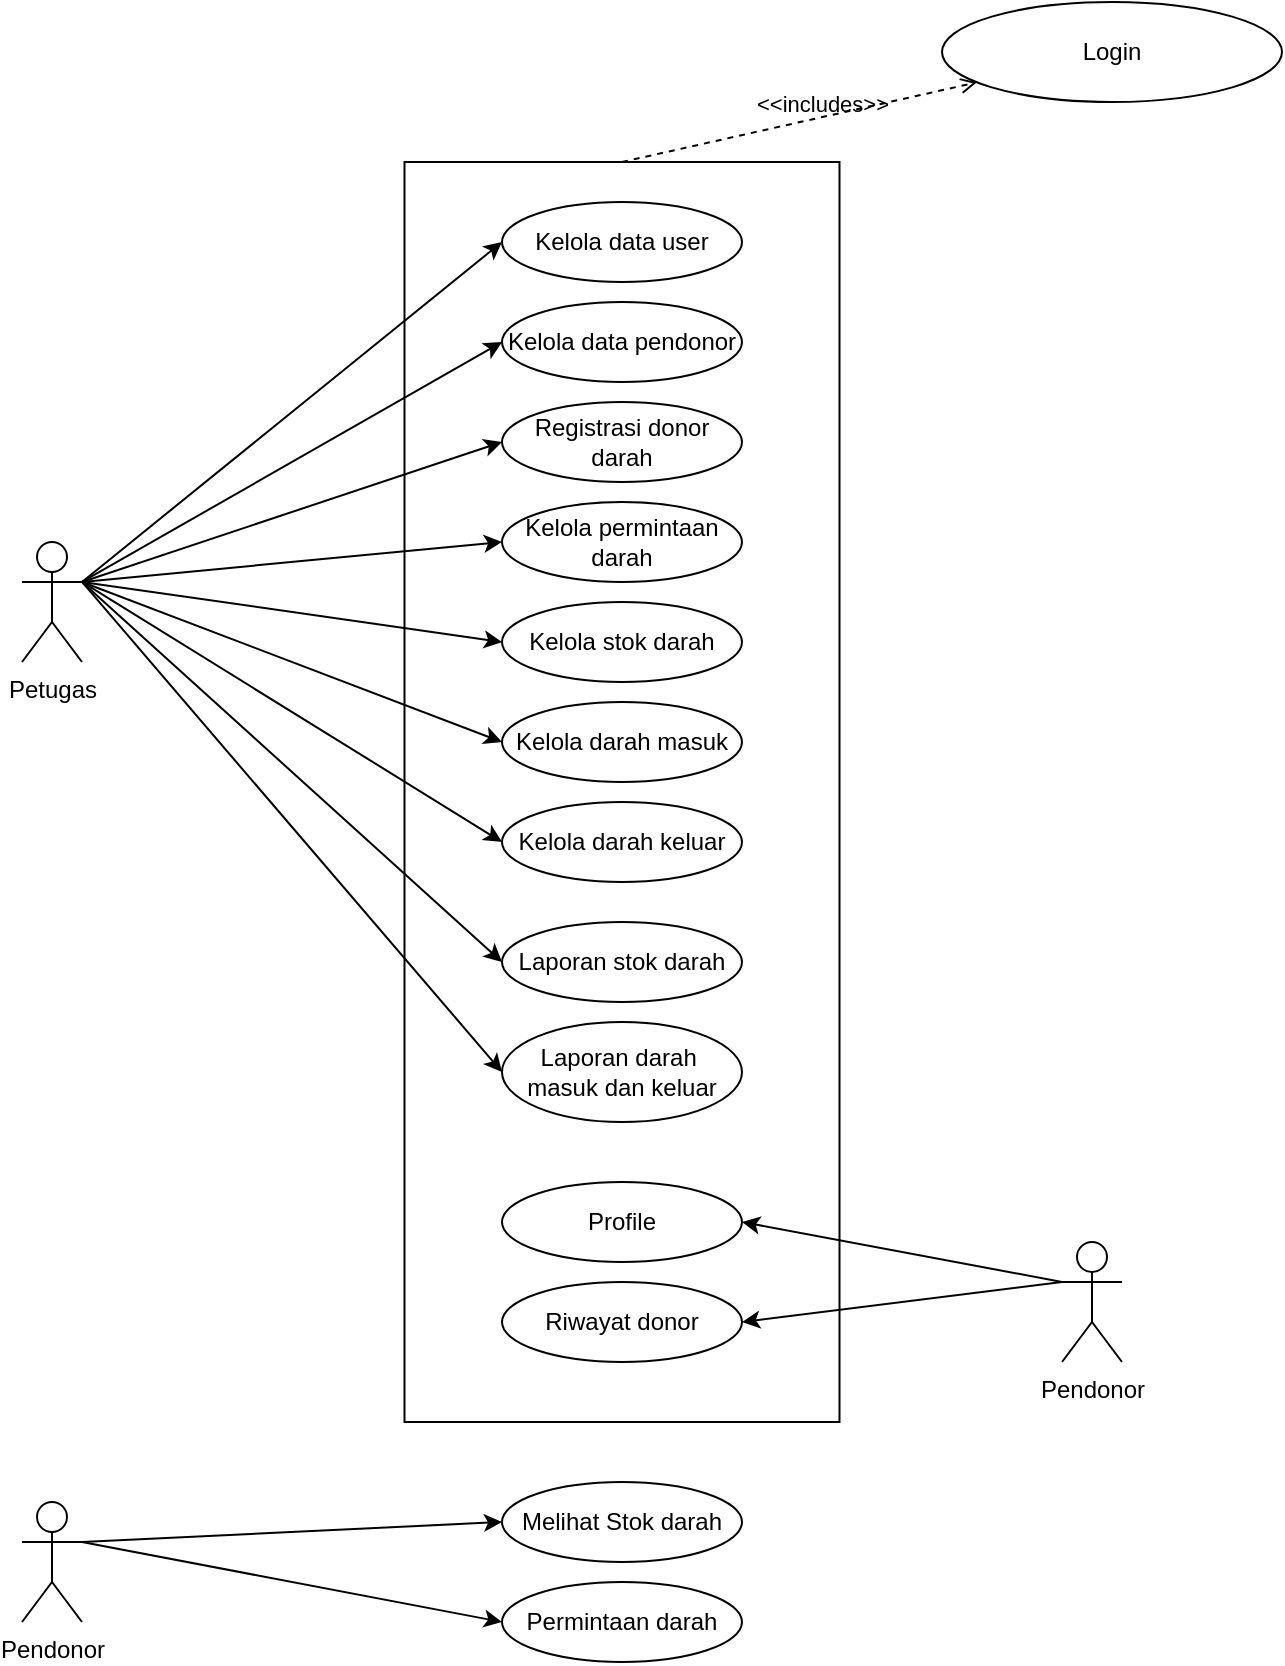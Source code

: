 <mxfile version="24.6.4" type="github">
  <diagram name="Page-1" id="Zn3ftCEUGFCLxZuFitBj">
    <mxGraphModel dx="3163" dy="2147" grid="1" gridSize="10" guides="1" tooltips="1" connect="1" arrows="1" fold="1" page="1" pageScale="1" pageWidth="850" pageHeight="1100" math="0" shadow="0">
      <root>
        <mxCell id="0" />
        <mxCell id="1" parent="0" />
        <mxCell id="TbEW3jNu8aOyOiAqJ4e1-2" value="" style="rounded=0;whiteSpace=wrap;html=1;" vertex="1" parent="1">
          <mxGeometry x="201.25" y="40" width="217.5" height="630" as="geometry" />
        </mxCell>
        <mxCell id="TbEW3jNu8aOyOiAqJ4e1-12" style="rounded=0;orthogonalLoop=1;jettySize=auto;html=1;exitX=1;exitY=0.333;exitDx=0;exitDy=0;exitPerimeter=0;entryX=0;entryY=0.5;entryDx=0;entryDy=0;" edge="1" parent="1" source="TbEW3jNu8aOyOiAqJ4e1-3" target="TbEW3jNu8aOyOiAqJ4e1-5">
          <mxGeometry relative="1" as="geometry" />
        </mxCell>
        <mxCell id="TbEW3jNu8aOyOiAqJ4e1-13" style="rounded=0;orthogonalLoop=1;jettySize=auto;html=1;exitX=1;exitY=0.333;exitDx=0;exitDy=0;exitPerimeter=0;entryX=0;entryY=0.5;entryDx=0;entryDy=0;" edge="1" parent="1" source="TbEW3jNu8aOyOiAqJ4e1-3" target="TbEW3jNu8aOyOiAqJ4e1-6">
          <mxGeometry relative="1" as="geometry" />
        </mxCell>
        <mxCell id="TbEW3jNu8aOyOiAqJ4e1-3" value="Petugas" style="shape=umlActor;verticalLabelPosition=bottom;verticalAlign=top;html=1;outlineConnect=0;" vertex="1" parent="1">
          <mxGeometry x="10" y="230" width="30" height="60" as="geometry" />
        </mxCell>
        <mxCell id="TbEW3jNu8aOyOiAqJ4e1-4" value="Login" style="ellipse;whiteSpace=wrap;html=1;" vertex="1" parent="1">
          <mxGeometry x="470" y="-40" width="170" height="50" as="geometry" />
        </mxCell>
        <mxCell id="TbEW3jNu8aOyOiAqJ4e1-5" value="Kelola data user" style="ellipse;whiteSpace=wrap;html=1;" vertex="1" parent="1">
          <mxGeometry x="250" y="60" width="120" height="40" as="geometry" />
        </mxCell>
        <mxCell id="TbEW3jNu8aOyOiAqJ4e1-6" value="Kelola data pendonor" style="ellipse;whiteSpace=wrap;html=1;" vertex="1" parent="1">
          <mxGeometry x="250" y="110" width="120" height="40" as="geometry" />
        </mxCell>
        <mxCell id="TbEW3jNu8aOyOiAqJ4e1-7" value="Registrasi donor darah" style="ellipse;whiteSpace=wrap;html=1;" vertex="1" parent="1">
          <mxGeometry x="250" y="160" width="120" height="40" as="geometry" />
        </mxCell>
        <mxCell id="TbEW3jNu8aOyOiAqJ4e1-8" value="Kelola permintaan darah" style="ellipse;whiteSpace=wrap;html=1;" vertex="1" parent="1">
          <mxGeometry x="250" y="210" width="120" height="40" as="geometry" />
        </mxCell>
        <mxCell id="TbEW3jNu8aOyOiAqJ4e1-9" value="Kelola stok darah" style="ellipse;whiteSpace=wrap;html=1;" vertex="1" parent="1">
          <mxGeometry x="250" y="260" width="120" height="40" as="geometry" />
        </mxCell>
        <mxCell id="TbEW3jNu8aOyOiAqJ4e1-10" value="Kelola darah masuk" style="ellipse;whiteSpace=wrap;html=1;" vertex="1" parent="1">
          <mxGeometry x="250" y="310" width="120" height="40" as="geometry" />
        </mxCell>
        <mxCell id="TbEW3jNu8aOyOiAqJ4e1-11" value="Kelola darah keluar" style="ellipse;whiteSpace=wrap;html=1;" vertex="1" parent="1">
          <mxGeometry x="250" y="360" width="120" height="40" as="geometry" />
        </mxCell>
        <mxCell id="TbEW3jNu8aOyOiAqJ4e1-16" style="rounded=0;orthogonalLoop=1;jettySize=auto;html=1;entryX=0;entryY=0.5;entryDx=0;entryDy=0;exitX=1;exitY=0.333;exitDx=0;exitDy=0;exitPerimeter=0;" edge="1" parent="1" source="TbEW3jNu8aOyOiAqJ4e1-3" target="TbEW3jNu8aOyOiAqJ4e1-7">
          <mxGeometry relative="1" as="geometry">
            <mxPoint x="120" y="80" as="sourcePoint" />
            <mxPoint x="273" y="128" as="targetPoint" />
          </mxGeometry>
        </mxCell>
        <mxCell id="TbEW3jNu8aOyOiAqJ4e1-17" style="rounded=0;orthogonalLoop=1;jettySize=auto;html=1;entryX=0;entryY=0.5;entryDx=0;entryDy=0;exitX=1;exitY=0.333;exitDx=0;exitDy=0;exitPerimeter=0;" edge="1" parent="1" source="TbEW3jNu8aOyOiAqJ4e1-3" target="TbEW3jNu8aOyOiAqJ4e1-8">
          <mxGeometry relative="1" as="geometry">
            <mxPoint x="120" y="80" as="sourcePoint" />
            <mxPoint x="260" y="190" as="targetPoint" />
          </mxGeometry>
        </mxCell>
        <mxCell id="TbEW3jNu8aOyOiAqJ4e1-18" style="rounded=0;orthogonalLoop=1;jettySize=auto;html=1;entryX=0;entryY=0.5;entryDx=0;entryDy=0;exitX=1;exitY=0.333;exitDx=0;exitDy=0;exitPerimeter=0;" edge="1" parent="1" source="TbEW3jNu8aOyOiAqJ4e1-3" target="TbEW3jNu8aOyOiAqJ4e1-9">
          <mxGeometry relative="1" as="geometry">
            <mxPoint x="120" y="80" as="sourcePoint" />
            <mxPoint x="260" y="190" as="targetPoint" />
          </mxGeometry>
        </mxCell>
        <mxCell id="TbEW3jNu8aOyOiAqJ4e1-19" style="rounded=0;orthogonalLoop=1;jettySize=auto;html=1;entryX=0;entryY=0.5;entryDx=0;entryDy=0;exitX=1;exitY=0.333;exitDx=0;exitDy=0;exitPerimeter=0;" edge="1" parent="1" source="TbEW3jNu8aOyOiAqJ4e1-3" target="TbEW3jNu8aOyOiAqJ4e1-10">
          <mxGeometry relative="1" as="geometry">
            <mxPoint x="120" y="80" as="sourcePoint" />
            <mxPoint x="260" y="290" as="targetPoint" />
          </mxGeometry>
        </mxCell>
        <mxCell id="TbEW3jNu8aOyOiAqJ4e1-20" style="rounded=0;orthogonalLoop=1;jettySize=auto;html=1;entryX=0;entryY=0.5;entryDx=0;entryDy=0;exitX=1;exitY=0.333;exitDx=0;exitDy=0;exitPerimeter=0;" edge="1" parent="1" source="TbEW3jNu8aOyOiAqJ4e1-3" target="TbEW3jNu8aOyOiAqJ4e1-11">
          <mxGeometry relative="1" as="geometry">
            <mxPoint x="130" y="90" as="sourcePoint" />
            <mxPoint x="260" y="340" as="targetPoint" />
          </mxGeometry>
        </mxCell>
        <mxCell id="TbEW3jNu8aOyOiAqJ4e1-21" value="Laporan stok darah" style="ellipse;whiteSpace=wrap;html=1;" vertex="1" parent="1">
          <mxGeometry x="250" y="420" width="120" height="40" as="geometry" />
        </mxCell>
        <mxCell id="TbEW3jNu8aOyOiAqJ4e1-22" value="Laporan darah&amp;nbsp;&lt;div&gt;masuk dan keluar&lt;/div&gt;" style="ellipse;whiteSpace=wrap;html=1;" vertex="1" parent="1">
          <mxGeometry x="250" y="470" width="120" height="50" as="geometry" />
        </mxCell>
        <mxCell id="TbEW3jNu8aOyOiAqJ4e1-50" style="rounded=0;orthogonalLoop=1;jettySize=auto;html=1;exitX=0;exitY=0.333;exitDx=0;exitDy=0;exitPerimeter=0;entryX=1;entryY=0.5;entryDx=0;entryDy=0;" edge="1" parent="1" source="TbEW3jNu8aOyOiAqJ4e1-24" target="TbEW3jNu8aOyOiAqJ4e1-48">
          <mxGeometry relative="1" as="geometry" />
        </mxCell>
        <mxCell id="TbEW3jNu8aOyOiAqJ4e1-24" value="Pendonor" style="shape=umlActor;verticalLabelPosition=bottom;verticalAlign=top;html=1;outlineConnect=0;" vertex="1" parent="1">
          <mxGeometry x="530" y="580" width="30" height="60" as="geometry" />
        </mxCell>
        <mxCell id="TbEW3jNu8aOyOiAqJ4e1-40" value="&amp;lt;&amp;lt;includes&amp;gt;&amp;gt;" style="endArrow=open;html=1;rounded=0;align=center;verticalAlign=bottom;dashed=1;endFill=0;labelBackgroundColor=none;exitX=0.5;exitY=0;exitDx=0;exitDy=0;" edge="1" parent="1" source="TbEW3jNu8aOyOiAqJ4e1-2" target="TbEW3jNu8aOyOiAqJ4e1-4">
          <mxGeometry x="0.121" y="-2" relative="1" as="geometry">
            <mxPoint x="290" y="-40" as="sourcePoint" />
            <mxPoint x="450" y="-40" as="targetPoint" />
            <mxPoint as="offset" />
          </mxGeometry>
        </mxCell>
        <mxCell id="TbEW3jNu8aOyOiAqJ4e1-45" style="rounded=0;orthogonalLoop=1;jettySize=auto;html=1;entryX=0;entryY=0.5;entryDx=0;entryDy=0;exitX=1;exitY=0.333;exitDx=0;exitDy=0;exitPerimeter=0;" edge="1" parent="1" source="TbEW3jNu8aOyOiAqJ4e1-3" target="TbEW3jNu8aOyOiAqJ4e1-21">
          <mxGeometry relative="1" as="geometry">
            <mxPoint x="120" y="140" as="sourcePoint" />
            <mxPoint x="260" y="390" as="targetPoint" />
          </mxGeometry>
        </mxCell>
        <mxCell id="TbEW3jNu8aOyOiAqJ4e1-46" style="rounded=0;orthogonalLoop=1;jettySize=auto;html=1;entryX=0;entryY=0.5;entryDx=0;entryDy=0;exitX=1;exitY=0.333;exitDx=0;exitDy=0;exitPerimeter=0;" edge="1" parent="1" source="TbEW3jNu8aOyOiAqJ4e1-3" target="TbEW3jNu8aOyOiAqJ4e1-22">
          <mxGeometry relative="1" as="geometry">
            <mxPoint x="130" y="150" as="sourcePoint" />
            <mxPoint x="270" y="400" as="targetPoint" />
          </mxGeometry>
        </mxCell>
        <mxCell id="TbEW3jNu8aOyOiAqJ4e1-48" value="Profile" style="ellipse;whiteSpace=wrap;html=1;" vertex="1" parent="1">
          <mxGeometry x="250" y="550" width="120" height="40" as="geometry" />
        </mxCell>
        <mxCell id="TbEW3jNu8aOyOiAqJ4e1-49" value="Riwayat donor" style="ellipse;whiteSpace=wrap;html=1;" vertex="1" parent="1">
          <mxGeometry x="250" y="600" width="120" height="40" as="geometry" />
        </mxCell>
        <mxCell id="TbEW3jNu8aOyOiAqJ4e1-51" style="rounded=0;orthogonalLoop=1;jettySize=auto;html=1;exitX=0;exitY=0.333;exitDx=0;exitDy=0;exitPerimeter=0;entryX=1;entryY=0.5;entryDx=0;entryDy=0;" edge="1" parent="1" source="TbEW3jNu8aOyOiAqJ4e1-24" target="TbEW3jNu8aOyOiAqJ4e1-49">
          <mxGeometry relative="1" as="geometry">
            <mxPoint x="540" y="590" as="sourcePoint" />
            <mxPoint x="380" y="580" as="targetPoint" />
          </mxGeometry>
        </mxCell>
        <mxCell id="TbEW3jNu8aOyOiAqJ4e1-55" style="rounded=0;orthogonalLoop=1;jettySize=auto;html=1;entryX=0;entryY=0.5;entryDx=0;entryDy=0;exitX=1;exitY=0.333;exitDx=0;exitDy=0;exitPerimeter=0;" edge="1" parent="1" source="TbEW3jNu8aOyOiAqJ4e1-52" target="TbEW3jNu8aOyOiAqJ4e1-53">
          <mxGeometry relative="1" as="geometry" />
        </mxCell>
        <mxCell id="TbEW3jNu8aOyOiAqJ4e1-52" value="Pendonor" style="shape=umlActor;verticalLabelPosition=bottom;verticalAlign=top;html=1;outlineConnect=0;" vertex="1" parent="1">
          <mxGeometry x="10" y="710" width="30" height="60" as="geometry" />
        </mxCell>
        <mxCell id="TbEW3jNu8aOyOiAqJ4e1-53" value="Melihat Stok darah" style="ellipse;whiteSpace=wrap;html=1;" vertex="1" parent="1">
          <mxGeometry x="250" y="700" width="120" height="40" as="geometry" />
        </mxCell>
        <mxCell id="TbEW3jNu8aOyOiAqJ4e1-54" value="Permintaan darah" style="ellipse;whiteSpace=wrap;html=1;" vertex="1" parent="1">
          <mxGeometry x="250" y="750" width="120" height="40" as="geometry" />
        </mxCell>
        <mxCell id="TbEW3jNu8aOyOiAqJ4e1-56" style="rounded=0;orthogonalLoop=1;jettySize=auto;html=1;entryX=0;entryY=0.5;entryDx=0;entryDy=0;exitX=1;exitY=0.333;exitDx=0;exitDy=0;exitPerimeter=0;" edge="1" parent="1" source="TbEW3jNu8aOyOiAqJ4e1-52" target="TbEW3jNu8aOyOiAqJ4e1-54">
          <mxGeometry relative="1" as="geometry">
            <mxPoint x="50" y="720" as="sourcePoint" />
            <mxPoint x="260" y="730" as="targetPoint" />
          </mxGeometry>
        </mxCell>
      </root>
    </mxGraphModel>
  </diagram>
</mxfile>
